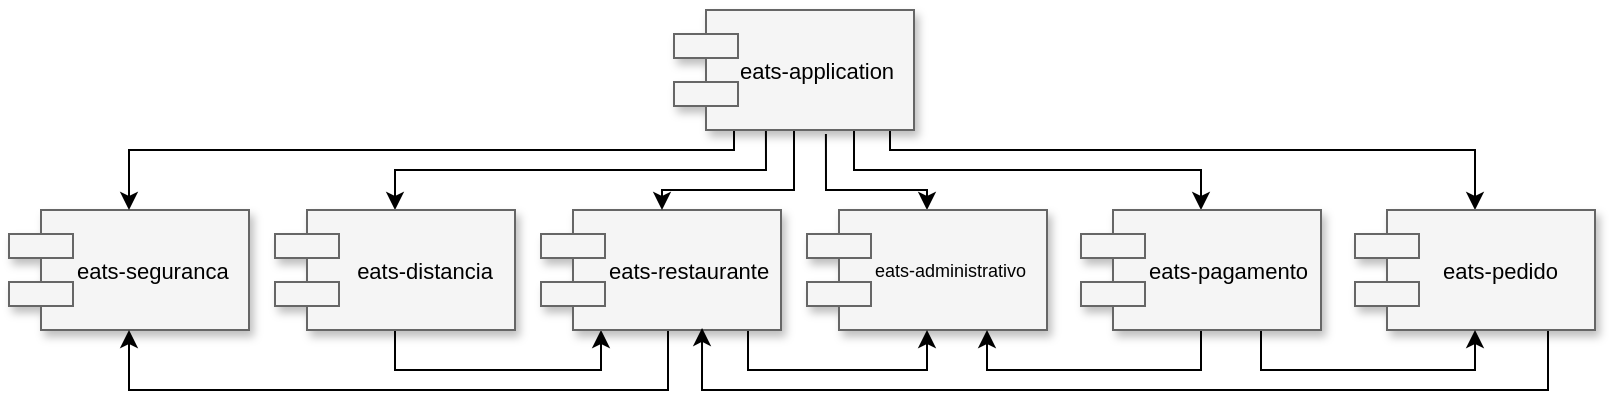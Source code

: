 <mxfile version="12.0.0" type="device" pages="1"><diagram id="7d88fc04-7a25-05bc-3c3f-367c44ea4290" name="Page-1"><mxGraphModel dx="868" dy="416" grid="1" gridSize="10" guides="1" tooltips="1" connect="1" arrows="1" fold="1" page="1" pageScale="1" pageWidth="827" pageHeight="1169" background="none" math="0" shadow="0"><root><mxCell id="0"/><mxCell id="1" parent="0"/><mxCell id="DRuiAyKhQfjlrLx6dqjB-58" style="edgeStyle=orthogonalEdgeStyle;rounded=0;orthogonalLoop=1;jettySize=auto;html=1;exitX=0.633;exitY=1.033;exitDx=0;exitDy=0;entryX=0.5;entryY=0;entryDx=0;entryDy=0;fontSize=9;exitPerimeter=0;" edge="1" parent="1" source="DRuiAyKhQfjlrLx6dqjB-42" target="3"><mxGeometry relative="1" as="geometry"><Array as="points"><mxPoint x="429" y="100"/><mxPoint x="480" y="100"/></Array></mxGeometry></mxCell><mxCell id="3" value="eats-administrativo" style="shape=component;align=left;spacingLeft=32;rounded=1;shadow=1;glass=0;comic=0;fillColor=#f5f5f5;fontSize=9;fontColor=#000000;strokeColor=#666666;" parent="1" vertex="1"><mxGeometry x="419.5" y="110" width="120" height="60" as="geometry"/></mxCell><mxCell id="DRuiAyKhQfjlrLx6dqjB-53" style="edgeStyle=orthogonalEdgeStyle;rounded=0;orthogonalLoop=1;jettySize=auto;html=1;exitX=0.383;exitY=0.983;exitDx=0;exitDy=0;entryX=0.5;entryY=0;entryDx=0;entryDy=0;fontSize=9;exitPerimeter=0;" edge="1" parent="1" source="DRuiAyKhQfjlrLx6dqjB-42" target="7"><mxGeometry relative="1" as="geometry"/></mxCell><mxCell id="DRuiAyKhQfjlrLx6dqjB-65" style="edgeStyle=orthogonalEdgeStyle;rounded=0;orthogonalLoop=1;jettySize=auto;html=1;exitX=0.5;exitY=1;exitDx=0;exitDy=0;entryX=0.25;entryY=1;entryDx=0;entryDy=0;fontSize=9;" edge="1" parent="1" source="7" target="14"><mxGeometry relative="1" as="geometry"/></mxCell><mxCell id="7" value="eats-distancia" style="shape=component;align=center;spacingLeft=30;rounded=1;shadow=1;glass=0;comic=0;fillColor=#f5f5f5;fontSize=11;fontColor=#000000;strokeColor=#666666;verticalAlign=middle;" parent="1" vertex="1"><mxGeometry x="153.5" y="110" width="120" height="60" as="geometry"/></mxCell><mxCell id="13" value="eats-seguranca" style="shape=component;align=left;spacingLeft=32;rounded=1;shadow=1;glass=0;comic=0;fillColor=#f5f5f5;fontSize=11;fontColor=#000000;strokeColor=#666666;verticalAlign=middle;" parent="1" vertex="1"><mxGeometry x="20.5" y="110" width="120" height="60" as="geometry"/></mxCell><mxCell id="DRuiAyKhQfjlrLx6dqjB-64" style="edgeStyle=orthogonalEdgeStyle;rounded=0;orthogonalLoop=1;jettySize=auto;html=1;exitX=0.5;exitY=1;exitDx=0;exitDy=0;entryX=0.5;entryY=1;entryDx=0;entryDy=0;fontSize=9;" edge="1" parent="1" source="14" target="3"><mxGeometry relative="1" as="geometry"><Array as="points"><mxPoint x="390" y="170"/><mxPoint x="390" y="190"/><mxPoint x="480" y="190"/></Array></mxGeometry></mxCell><mxCell id="DRuiAyKhQfjlrLx6dqjB-66" style="edgeStyle=orthogonalEdgeStyle;rounded=0;orthogonalLoop=1;jettySize=auto;html=1;exitX=0.75;exitY=1;exitDx=0;exitDy=0;entryX=0.5;entryY=1;entryDx=0;entryDy=0;fontSize=9;" edge="1" parent="1" source="14" target="13"><mxGeometry relative="1" as="geometry"><Array as="points"><mxPoint x="350" y="170"/><mxPoint x="350" y="200"/><mxPoint x="81" y="200"/></Array></mxGeometry></mxCell><mxCell id="14" value="eats-restaurante" style="shape=component;align=left;spacingLeft=32;rounded=1;shadow=1;glass=0;comic=0;fillColor=#f5f5f5;fontSize=11;fontColor=#000000;strokeColor=#666666;verticalAlign=middle;" parent="1" vertex="1"><mxGeometry x="286.5" y="110" width="120" height="60" as="geometry"/></mxCell><mxCell id="DRuiAyKhQfjlrLx6dqjB-62" style="edgeStyle=orthogonalEdgeStyle;rounded=0;orthogonalLoop=1;jettySize=auto;html=1;exitX=0.9;exitY=0.983;exitDx=0;exitDy=0;entryX=0.5;entryY=0;entryDx=0;entryDy=0;fontSize=9;exitPerimeter=0;" edge="1" parent="1" source="DRuiAyKhQfjlrLx6dqjB-42" target="DRuiAyKhQfjlrLx6dqjB-38"><mxGeometry relative="1" as="geometry"><Array as="points"><mxPoint x="461" y="80"/><mxPoint x="754" y="80"/></Array></mxGeometry></mxCell><mxCell id="DRuiAyKhQfjlrLx6dqjB-68" style="edgeStyle=orthogonalEdgeStyle;rounded=0;orthogonalLoop=1;jettySize=auto;html=1;exitX=0.5;exitY=1;exitDx=0;exitDy=0;entryX=0.671;entryY=0.983;entryDx=0;entryDy=0;entryPerimeter=0;fontSize=9;" edge="1" parent="1" source="DRuiAyKhQfjlrLx6dqjB-38" target="14"><mxGeometry relative="1" as="geometry"><Array as="points"><mxPoint x="790" y="170"/><mxPoint x="790" y="200"/><mxPoint x="367" y="200"/></Array></mxGeometry></mxCell><mxCell id="DRuiAyKhQfjlrLx6dqjB-38" value="eats-pedido" style="shape=component;align=left;spacingLeft=42;rounded=1;shadow=1;glass=0;comic=0;fillColor=#f5f5f5;fontSize=11;fontColor=#000000;strokeColor=#666666;verticalAlign=middle;" vertex="1" parent="1"><mxGeometry x="693.5" y="110" width="120" height="60" as="geometry"/></mxCell><mxCell id="DRuiAyKhQfjlrLx6dqjB-59" style="edgeStyle=orthogonalEdgeStyle;rounded=0;orthogonalLoop=1;jettySize=auto;html=1;exitX=0.75;exitY=1;exitDx=0;exitDy=0;entryX=0.5;entryY=0;entryDx=0;entryDy=0;fontSize=9;" edge="1" parent="1" source="DRuiAyKhQfjlrLx6dqjB-42" target="DRuiAyKhQfjlrLx6dqjB-41"><mxGeometry relative="1" as="geometry"><Array as="points"><mxPoint x="443" y="90"/><mxPoint x="617" y="90"/></Array></mxGeometry></mxCell><mxCell id="DRuiAyKhQfjlrLx6dqjB-63" style="edgeStyle=orthogonalEdgeStyle;rounded=0;orthogonalLoop=1;jettySize=auto;html=1;exitX=0.5;exitY=1;exitDx=0;exitDy=0;entryX=0.75;entryY=1;entryDx=0;entryDy=0;fontSize=9;" edge="1" parent="1" source="DRuiAyKhQfjlrLx6dqjB-41" target="3"><mxGeometry relative="1" as="geometry"/></mxCell><mxCell id="DRuiAyKhQfjlrLx6dqjB-69" style="edgeStyle=orthogonalEdgeStyle;rounded=0;orthogonalLoop=1;jettySize=auto;html=1;exitX=0.75;exitY=1;exitDx=0;exitDy=0;entryX=0.5;entryY=1;entryDx=0;entryDy=0;fontSize=11;" edge="1" parent="1" source="DRuiAyKhQfjlrLx6dqjB-41" target="DRuiAyKhQfjlrLx6dqjB-38"><mxGeometry relative="1" as="geometry"/></mxCell><mxCell id="DRuiAyKhQfjlrLx6dqjB-41" value="eats-pagamento" style="shape=component;align=left;spacingLeft=32;rounded=1;shadow=1;glass=0;comic=0;fillColor=#f5f5f5;fontSize=11;fontColor=#000000;strokeColor=#666666;verticalAlign=middle;" vertex="1" parent="1"><mxGeometry x="556.5" y="110" width="120" height="60" as="geometry"/></mxCell><mxCell id="DRuiAyKhQfjlrLx6dqjB-52" style="edgeStyle=orthogonalEdgeStyle;rounded=0;orthogonalLoop=1;jettySize=auto;html=1;exitX=0.25;exitY=1;exitDx=0;exitDy=0;entryX=0.5;entryY=0;entryDx=0;entryDy=0;fontSize=9;" edge="1" parent="1" source="DRuiAyKhQfjlrLx6dqjB-42" target="13"><mxGeometry relative="1" as="geometry"><Array as="points"><mxPoint x="383" y="80"/><mxPoint x="81" y="80"/></Array></mxGeometry></mxCell><mxCell id="DRuiAyKhQfjlrLx6dqjB-57" style="edgeStyle=orthogonalEdgeStyle;rounded=0;orthogonalLoop=1;jettySize=auto;html=1;exitX=0.5;exitY=1;exitDx=0;exitDy=0;fontSize=9;" edge="1" parent="1" source="DRuiAyKhQfjlrLx6dqjB-42" target="14"><mxGeometry relative="1" as="geometry"><Array as="points"><mxPoint x="413" y="100"/><mxPoint x="347" y="100"/></Array></mxGeometry></mxCell><mxCell id="DRuiAyKhQfjlrLx6dqjB-42" value="eats-application" style="shape=component;align=left;spacingLeft=31;rounded=1;shadow=1;glass=0;comic=0;fillColor=#f5f5f5;fontSize=11;fontColor=#000000;strokeColor=#666666;" vertex="1" parent="1"><mxGeometry x="353" y="10" width="120" height="60" as="geometry"/></mxCell></root></mxGraphModel></diagram></mxfile>